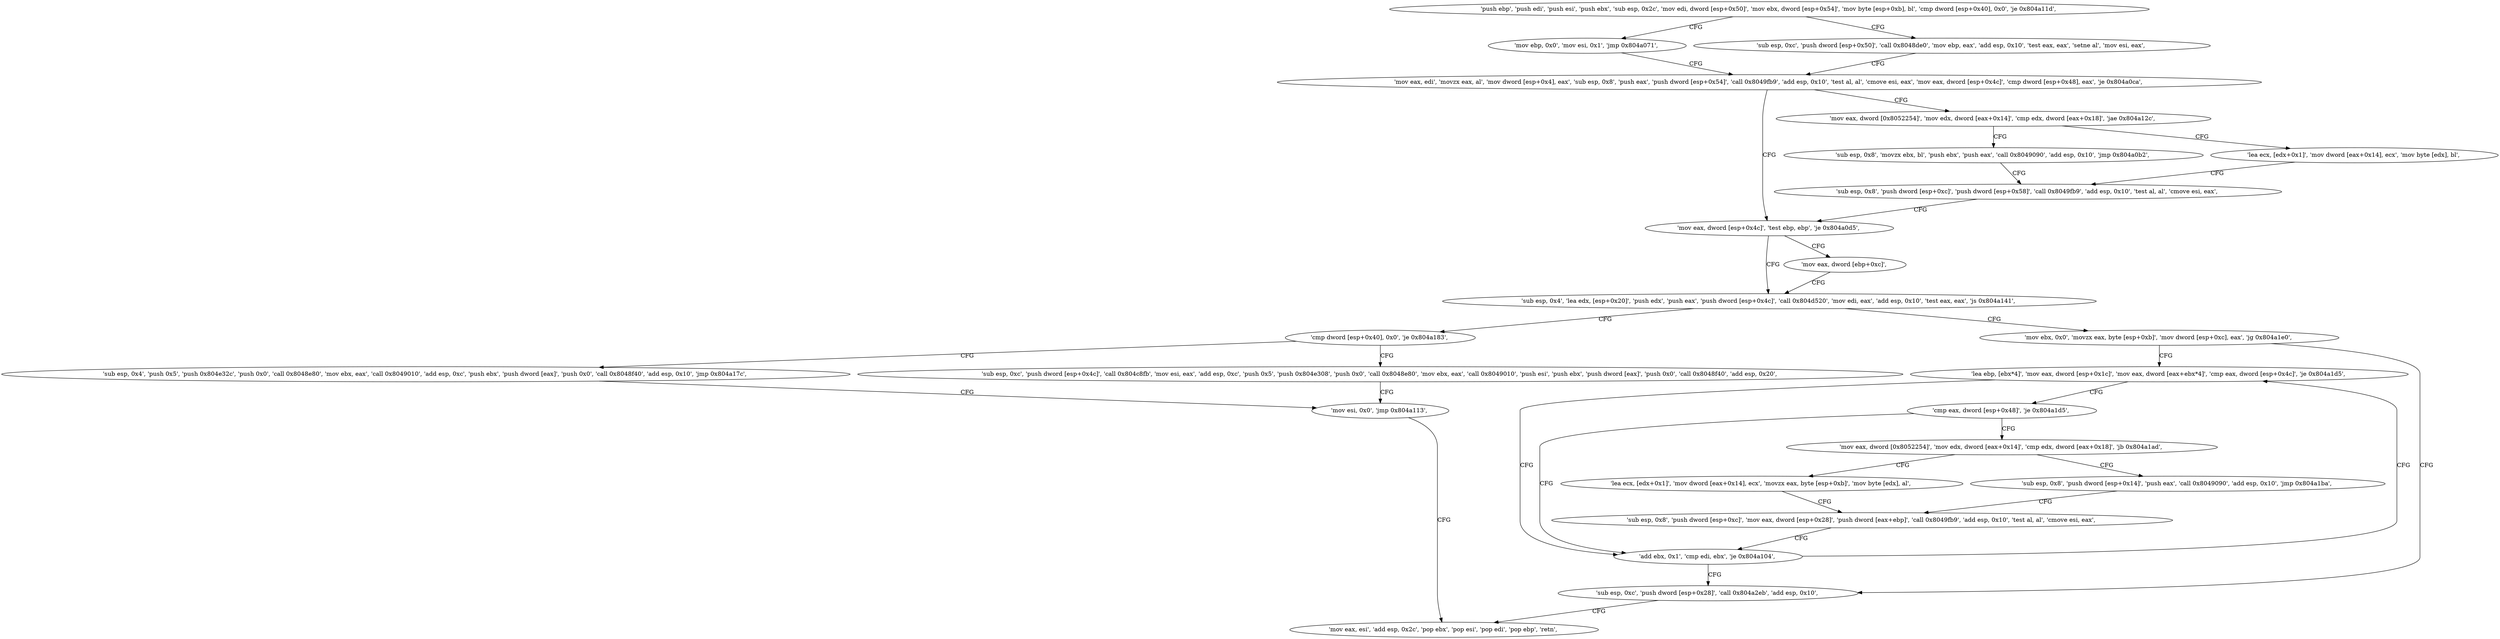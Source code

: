 digraph "func" {
"134520891" [label = "'push ebp', 'push edi', 'push esi', 'push ebx', 'sub esp, 0x2c', 'mov edi, dword [esp+0x50]', 'mov ebx, dword [esp+0x54]', 'mov byte [esp+0xb], bl', 'cmp dword [esp+0x40], 0x0', 'je 0x804a11d', " ]
"134521117" [label = "'mov ebp, 0x0', 'mov esi, 0x1', 'jmp 0x804a071', " ]
"134520921" [label = "'sub esp, 0xc', 'push dword [esp+0x50]', 'call 0x8048de0', 'mov ebp, eax', 'add esp, 0x10', 'test eax, eax', 'setne al', 'mov esi, eax', " ]
"134520945" [label = "'mov eax, edi', 'movzx eax, al', 'mov dword [esp+0x4], eax', 'sub esp, 0x8', 'push eax', 'push dword [esp+0x54]', 'call 0x8049fb9', 'add esp, 0x10', 'test al, al', 'cmove esi, eax', 'mov eax, dword [esp+0x4c]', 'cmp dword [esp+0x48], eax', 'je 0x804a0ca', " ]
"134521034" [label = "'mov eax, dword [esp+0x4c]', 'test ebp, ebp', 'je 0x804a0d5', " ]
"134520985" [label = "'mov eax, dword [0x8052254]', 'mov edx, dword [eax+0x14]', 'cmp edx, dword [eax+0x18]', 'jae 0x804a12c', " ]
"134521045" [label = "'sub esp, 0x4', 'lea edx, [esp+0x20]', 'push edx', 'push eax', 'push dword [esp+0x4c]', 'call 0x804d520', 'mov edi, eax', 'add esp, 0x10', 'test eax, eax', 'js 0x804a141', " ]
"134521042" [label = "'mov eax, dword [ebp+0xc]', " ]
"134521132" [label = "'sub esp, 0x8', 'movzx ebx, bl', 'push ebx', 'push eax', 'call 0x8049090', 'add esp, 0x10', 'jmp 0x804a0b2', " ]
"134521002" [label = "'lea ecx, [edx+0x1]', 'mov dword [eax+0x14], ecx', 'mov byte [edx], bl', " ]
"134521153" [label = "'cmp dword [esp+0x40], 0x0', 'je 0x804a183', " ]
"134521072" [label = "'mov ebx, 0x0', 'movzx eax, byte [esp+0xb]', 'mov dword [esp+0xc], eax', 'jg 0x804a1e0', " ]
"134521010" [label = "'sub esp, 0x8', 'push dword [esp+0xc]', 'push dword [esp+0x58]', 'call 0x8049fb9', 'add esp, 0x10', 'test al, al', 'cmove esi, eax', " ]
"134521219" [label = "'sub esp, 0x4', 'push 0x5', 'push 0x804e32c', 'push 0x0', 'call 0x8048e80', 'mov ebx, eax', 'call 0x8049010', 'add esp, 0xc', 'push ebx', 'push dword [eax]', 'push 0x0', 'call 0x8048f40', 'add esp, 0x10', 'jmp 0x804a17c', " ]
"134521160" [label = "'sub esp, 0xc', 'push dword [esp+0x4c]', 'call 0x804c8fb', 'mov esi, eax', 'add esp, 0xc', 'push 0x5', 'push 0x804e308', 'push 0x0', 'call 0x8048e80', 'mov ebx, eax', 'call 0x8049010', 'push esi', 'push ebx', 'push dword [eax]', 'push 0x0', 'call 0x8048f40', 'add esp, 0x20', " ]
"134521312" [label = "'lea ebp, [ebx*4]', 'mov eax, dword [esp+0x1c]', 'mov eax, dword [eax+ebx*4]', 'cmp eax, dword [esp+0x4c]', 'je 0x804a1d5', " ]
"134521092" [label = "'sub esp, 0xc', 'push dword [esp+0x28]', 'call 0x804a2eb', 'add esp, 0x10', " ]
"134521212" [label = "'mov esi, 0x0', 'jmp 0x804a113', " ]
"134521301" [label = "'add ebx, 0x1', 'cmp edi, ebx', 'je 0x804a104', " ]
"134521332" [label = "'cmp eax, dword [esp+0x48]', 'je 0x804a1d5', " ]
"134521107" [label = "'mov eax, esi', 'add esp, 0x2c', 'pop ebx', 'pop esi', 'pop edi', 'pop ebp', 'retn', " ]
"134521338" [label = "'mov eax, dword [0x8052254]', 'mov edx, dword [eax+0x14]', 'cmp edx, dword [eax+0x18]', 'jb 0x804a1ad', " ]
"134521261" [label = "'lea ecx, [edx+0x1]', 'mov dword [eax+0x14], ecx', 'movzx eax, byte [esp+0xb]', 'mov byte [edx], al', " ]
"134521351" [label = "'sub esp, 0x8', 'push dword [esp+0x14]', 'push eax', 'call 0x8049090', 'add esp, 0x10', 'jmp 0x804a1ba', " ]
"134521274" [label = "'sub esp, 0x8', 'push dword [esp+0xc]', 'mov eax, dword [esp+0x28]', 'push dword [eax+ebp]', 'call 0x8049fb9', 'add esp, 0x10', 'test al, al', 'cmove esi, eax', " ]
"134520891" -> "134521117" [ label = "CFG" ]
"134520891" -> "134520921" [ label = "CFG" ]
"134521117" -> "134520945" [ label = "CFG" ]
"134520921" -> "134520945" [ label = "CFG" ]
"134520945" -> "134521034" [ label = "CFG" ]
"134520945" -> "134520985" [ label = "CFG" ]
"134521034" -> "134521045" [ label = "CFG" ]
"134521034" -> "134521042" [ label = "CFG" ]
"134520985" -> "134521132" [ label = "CFG" ]
"134520985" -> "134521002" [ label = "CFG" ]
"134521045" -> "134521153" [ label = "CFG" ]
"134521045" -> "134521072" [ label = "CFG" ]
"134521042" -> "134521045" [ label = "CFG" ]
"134521132" -> "134521010" [ label = "CFG" ]
"134521002" -> "134521010" [ label = "CFG" ]
"134521153" -> "134521219" [ label = "CFG" ]
"134521153" -> "134521160" [ label = "CFG" ]
"134521072" -> "134521312" [ label = "CFG" ]
"134521072" -> "134521092" [ label = "CFG" ]
"134521010" -> "134521034" [ label = "CFG" ]
"134521219" -> "134521212" [ label = "CFG" ]
"134521160" -> "134521212" [ label = "CFG" ]
"134521312" -> "134521301" [ label = "CFG" ]
"134521312" -> "134521332" [ label = "CFG" ]
"134521092" -> "134521107" [ label = "CFG" ]
"134521212" -> "134521107" [ label = "CFG" ]
"134521301" -> "134521092" [ label = "CFG" ]
"134521301" -> "134521312" [ label = "CFG" ]
"134521332" -> "134521301" [ label = "CFG" ]
"134521332" -> "134521338" [ label = "CFG" ]
"134521338" -> "134521261" [ label = "CFG" ]
"134521338" -> "134521351" [ label = "CFG" ]
"134521261" -> "134521274" [ label = "CFG" ]
"134521351" -> "134521274" [ label = "CFG" ]
"134521274" -> "134521301" [ label = "CFG" ]
}

